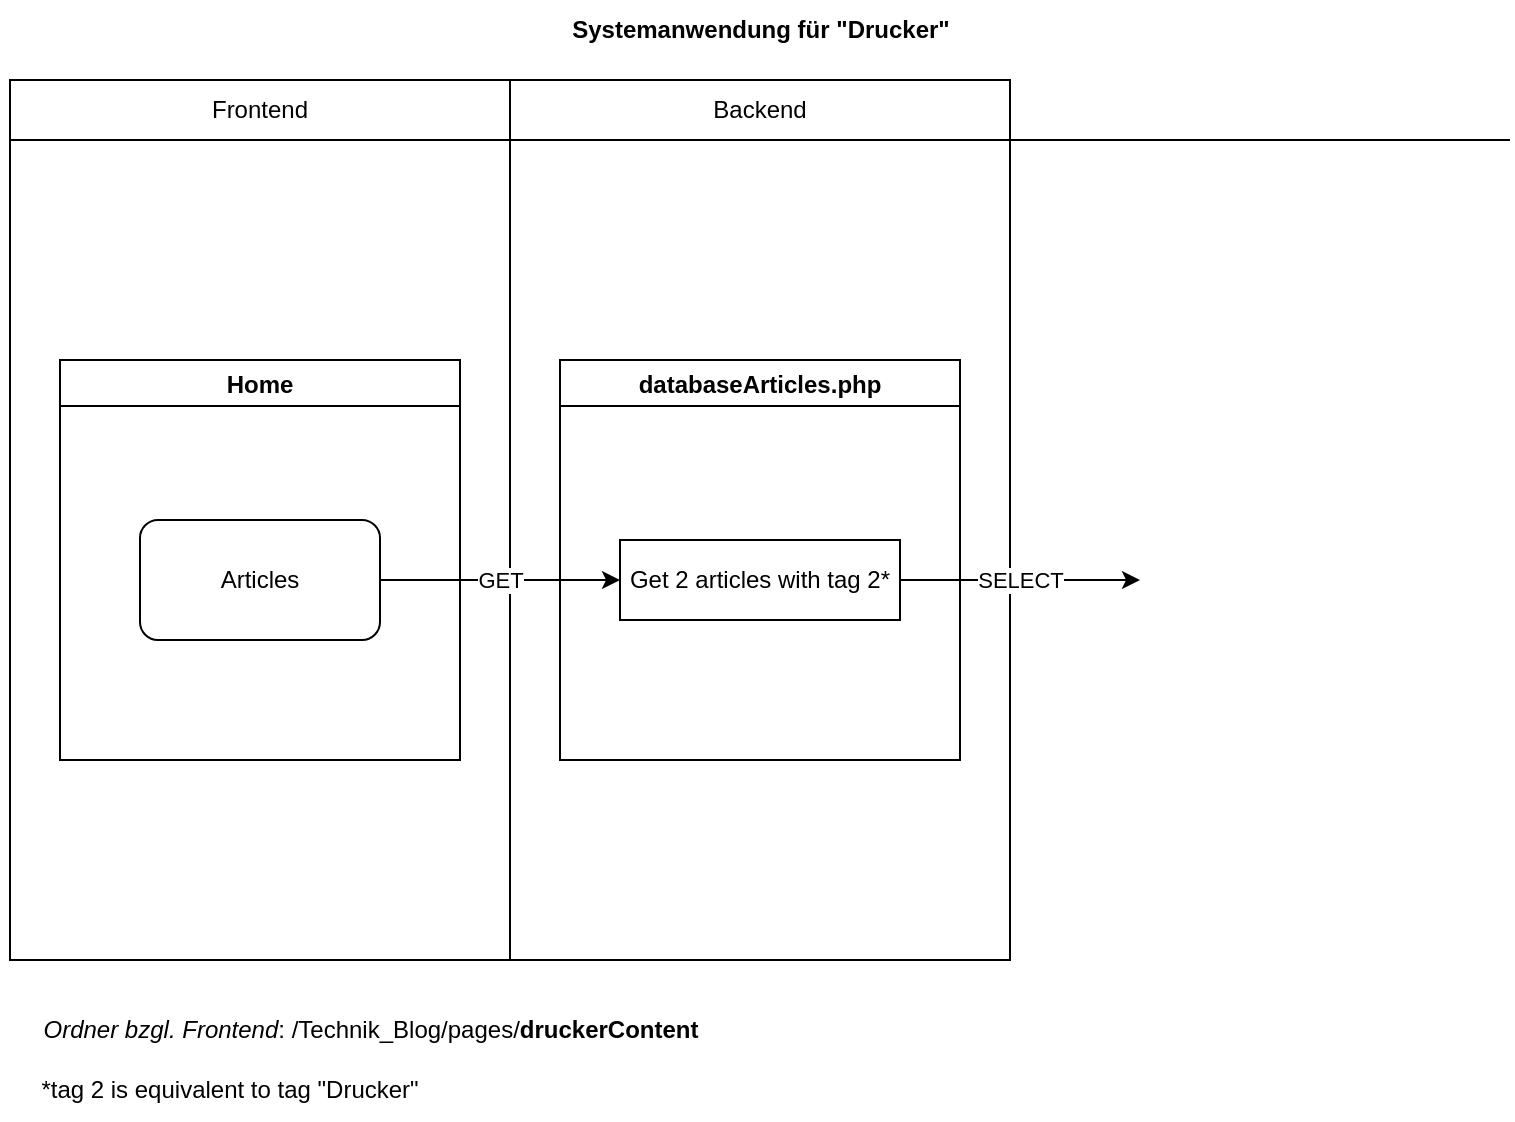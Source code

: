 <mxfile version="20.0.4" type="github">
  <diagram id="GPVNlUdv42vTJCBi7Wxd" name="Page-1">
    <mxGraphModel dx="1596" dy="1882" grid="1" gridSize="10" guides="1" tooltips="1" connect="1" arrows="1" fold="1" page="1" pageScale="1" pageWidth="827" pageHeight="1169" math="0" shadow="0">
      <root>
        <mxCell id="0" />
        <mxCell id="1" parent="0" />
        <mxCell id="AQ-8HOtOhwurITKGxNNY-1" value="Systemanwendung für &quot;Drucker&quot;" style="text;html=1;strokeColor=none;fillColor=none;align=center;verticalAlign=middle;whiteSpace=wrap;rounded=0;fontStyle=1" parent="1" vertex="1">
          <mxGeometry x="350.75" y="-1160" width="208.5" height="30" as="geometry" />
        </mxCell>
        <mxCell id="AQ-8HOtOhwurITKGxNNY-2" value="" style="rounded=0;whiteSpace=wrap;html=1;labelPosition=center;verticalLabelPosition=top;align=center;verticalAlign=bottom;spacingTop=0;" parent="1" vertex="1">
          <mxGeometry x="80" y="-1120" width="250" height="440" as="geometry" />
        </mxCell>
        <mxCell id="AQ-8HOtOhwurITKGxNNY-3" value="" style="rounded=0;whiteSpace=wrap;html=1;" parent="1" vertex="1">
          <mxGeometry x="330" y="-1120" width="250" height="440" as="geometry" />
        </mxCell>
        <mxCell id="AQ-8HOtOhwurITKGxNNY-5" value="Frontend" style="text;html=1;strokeColor=none;fillColor=none;align=center;verticalAlign=middle;whiteSpace=wrap;rounded=0;" parent="1" vertex="1">
          <mxGeometry x="175" y="-1120" width="60" height="30" as="geometry" />
        </mxCell>
        <mxCell id="AQ-8HOtOhwurITKGxNNY-7" value="Backend" style="text;html=1;strokeColor=none;fillColor=none;align=center;verticalAlign=middle;whiteSpace=wrap;rounded=0;" parent="1" vertex="1">
          <mxGeometry x="425" y="-1120" width="60" height="30" as="geometry" />
        </mxCell>
        <mxCell id="AQ-8HOtOhwurITKGxNNY-8" value="" style="endArrow=none;html=1;rounded=0;" parent="1" edge="1">
          <mxGeometry width="50" height="50" relative="1" as="geometry">
            <mxPoint x="80" y="-1090" as="sourcePoint" />
            <mxPoint x="830" y="-1090" as="targetPoint" />
          </mxGeometry>
        </mxCell>
        <mxCell id="AQ-8HOtOhwurITKGxNNY-9" value="Home" style="swimlane;" parent="1" vertex="1">
          <mxGeometry x="105" y="-980" width="200" height="200" as="geometry" />
        </mxCell>
        <mxCell id="AQ-8HOtOhwurITKGxNNY-10" value="Articles" style="rounded=1;whiteSpace=wrap;html=1;" parent="AQ-8HOtOhwurITKGxNNY-9" vertex="1">
          <mxGeometry x="40" y="80" width="120" height="60" as="geometry" />
        </mxCell>
        <mxCell id="AQ-8HOtOhwurITKGxNNY-11" value="databaseArticles.php" style="swimlane;" parent="1" vertex="1">
          <mxGeometry x="355" y="-980" width="200" height="200" as="geometry" />
        </mxCell>
        <mxCell id="AQ-8HOtOhwurITKGxNNY-12" value="Get 2 articles with tag 2*" style="rounded=0;whiteSpace=wrap;html=1;" parent="AQ-8HOtOhwurITKGxNNY-11" vertex="1">
          <mxGeometry x="30" y="90" width="140" height="40" as="geometry" />
        </mxCell>
        <mxCell id="AQ-8HOtOhwurITKGxNNY-14" value="&lt;i&gt;Ordner bzgl. Frontend&lt;/i&gt;: /Technik_Blog/pages/&lt;b&gt;druckerContent&lt;/b&gt;" style="text;html=1;align=center;verticalAlign=middle;resizable=0;points=[];autosize=1;strokeColor=none;fillColor=none;" parent="1" vertex="1">
          <mxGeometry x="85" y="-660" width="350" height="30" as="geometry" />
        </mxCell>
        <mxCell id="AQ-8HOtOhwurITKGxNNY-15" value="*tag 2 is equivalent to tag &quot;Drucker&quot;" style="text;html=1;strokeColor=none;fillColor=none;align=center;verticalAlign=middle;whiteSpace=wrap;rounded=0;" parent="1" vertex="1">
          <mxGeometry x="75" y="-630" width="230" height="30" as="geometry" />
        </mxCell>
        <mxCell id="AQ-8HOtOhwurITKGxNNY-16" value="GET" style="endArrow=classic;html=1;rounded=0;exitX=1;exitY=0.5;exitDx=0;exitDy=0;entryX=0;entryY=0.5;entryDx=0;entryDy=0;" parent="1" source="AQ-8HOtOhwurITKGxNNY-10" target="AQ-8HOtOhwurITKGxNNY-12" edge="1">
          <mxGeometry width="50" height="50" relative="1" as="geometry">
            <mxPoint x="380" y="-890" as="sourcePoint" />
            <mxPoint x="430" y="-940" as="targetPoint" />
          </mxGeometry>
        </mxCell>
        <mxCell id="AQ-8HOtOhwurITKGxNNY-17" value="SELECT" style="endArrow=classic;html=1;rounded=0;exitX=1;exitY=0.5;exitDx=0;exitDy=0;" parent="1" source="AQ-8HOtOhwurITKGxNNY-12" edge="1">
          <mxGeometry width="50" height="50" relative="1" as="geometry">
            <mxPoint x="380" y="-890" as="sourcePoint" />
            <mxPoint x="645" y="-870" as="targetPoint" />
          </mxGeometry>
        </mxCell>
      </root>
    </mxGraphModel>
  </diagram>
</mxfile>
